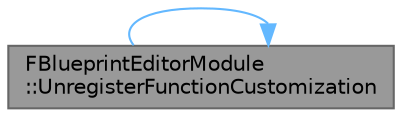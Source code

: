 digraph "FBlueprintEditorModule::UnregisterFunctionCustomization"
{
 // INTERACTIVE_SVG=YES
 // LATEX_PDF_SIZE
  bgcolor="transparent";
  edge [fontname=Helvetica,fontsize=10,labelfontname=Helvetica,labelfontsize=10];
  node [fontname=Helvetica,fontsize=10,shape=box,height=0.2,width=0.4];
  rankdir="LR";
  Node1 [id="Node000001",label="FBlueprintEditorModule\l::UnregisterFunctionCustomization",height=0.2,width=0.4,color="gray40", fillcolor="grey60", style="filled", fontcolor="black",tooltip="Unregister a previously registered customization for BP functions."];
  Node1 -> Node1 [id="edge1_Node000001_Node000001",color="steelblue1",style="solid",tooltip=" "];
}
